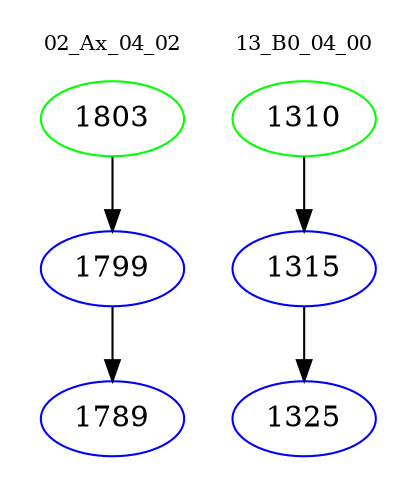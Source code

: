digraph{
subgraph cluster_0 {
color = white
label = "02_Ax_04_02";
fontsize=10;
T0_1803 [label="1803", color="green"]
T0_1803 -> T0_1799 [color="black"]
T0_1799 [label="1799", color="blue"]
T0_1799 -> T0_1789 [color="black"]
T0_1789 [label="1789", color="blue"]
}
subgraph cluster_1 {
color = white
label = "13_B0_04_00";
fontsize=10;
T1_1310 [label="1310", color="green"]
T1_1310 -> T1_1315 [color="black"]
T1_1315 [label="1315", color="blue"]
T1_1315 -> T1_1325 [color="black"]
T1_1325 [label="1325", color="blue"]
}
}
